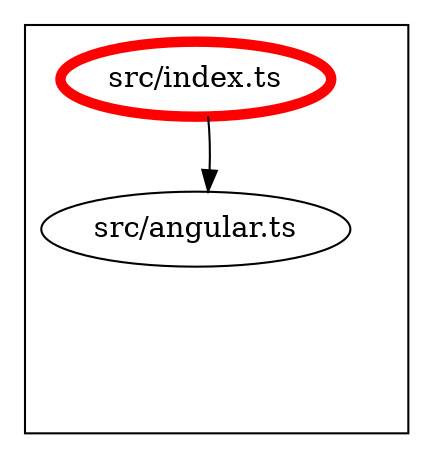 digraph "dependency-graph-@siteimprove/alfa-angular" {
  compound = true;
  "src/angular.ts";
  subgraph "cluster_src" {
    color = "#000000";
    label = "";
    "src/angular.ts" [
      label = "src/angular.ts";
    ];
    "exit_src" [
      style = "invis";
    ];
    "src/index.ts" [
      label = "src/index.ts";
      color = "#ff0000";
      penwidth = 5;
    ];
    "src/angular.ts" -> "exit_src" [
      style = "invis";
    ];
    "src/index.ts" -> "exit_src" [
      style = "invis";
    ];
  }
  "src/index.ts" -> "src/angular.ts" [
    style = "invis";
  ];
  "src/index.ts" -> "src/angular.ts" [
    style = "solid";
    color = "black";
  ];
}